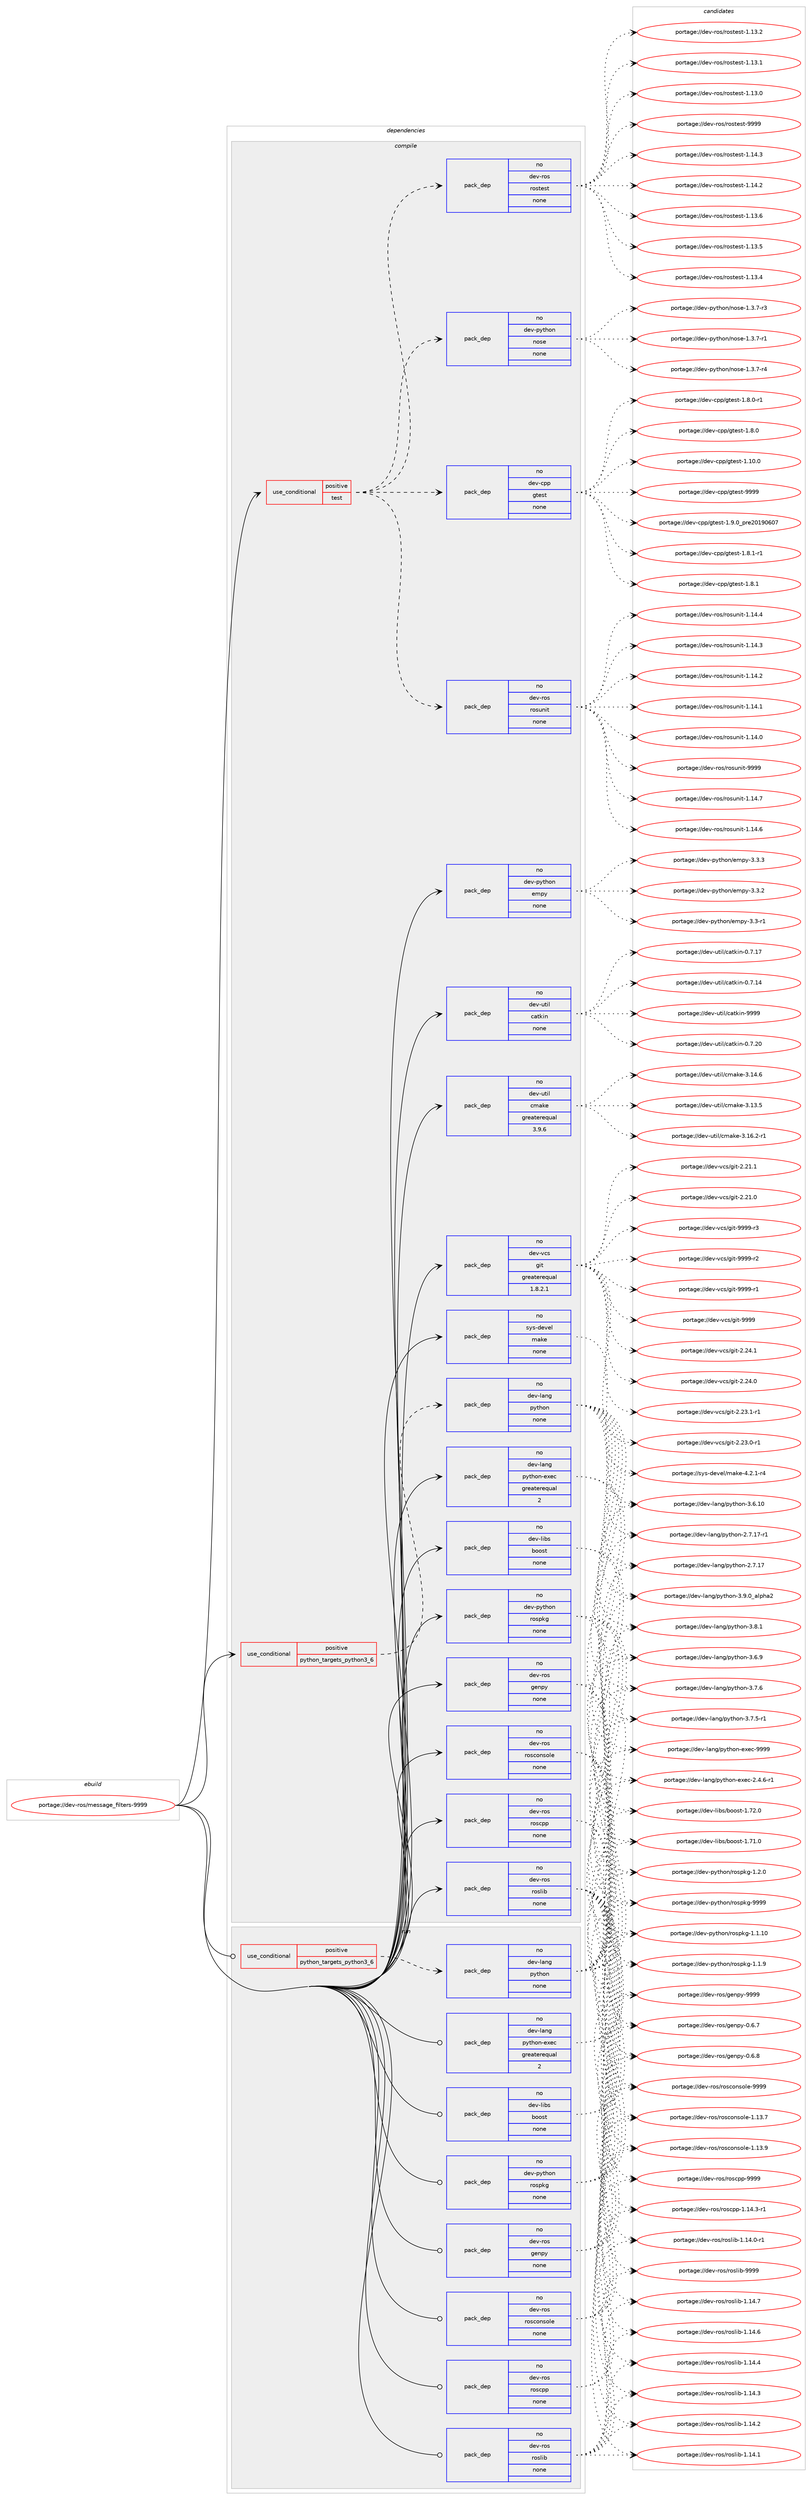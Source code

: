 digraph prolog {

# *************
# Graph options
# *************

newrank=true;
concentrate=true;
compound=true;
graph [rankdir=LR,fontname=Helvetica,fontsize=10,ranksep=1.5];#, ranksep=2.5, nodesep=0.2];
edge  [arrowhead=vee];
node  [fontname=Helvetica,fontsize=10];

# **********
# The ebuild
# **********

subgraph cluster_leftcol {
color=gray;
rank=same;
label=<<i>ebuild</i>>;
id [label="portage://dev-ros/message_filters-9999", color=red, width=4, href="../dev-ros/message_filters-9999.svg"];
}

# ****************
# The dependencies
# ****************

subgraph cluster_midcol {
color=gray;
label=<<i>dependencies</i>>;
subgraph cluster_compile {
fillcolor="#eeeeee";
style=filled;
label=<<i>compile</i>>;
subgraph cond99718 {
dependency397562 [label=<<TABLE BORDER="0" CELLBORDER="1" CELLSPACING="0" CELLPADDING="4"><TR><TD ROWSPAN="3" CELLPADDING="10">use_conditional</TD></TR><TR><TD>positive</TD></TR><TR><TD>python_targets_python3_6</TD></TR></TABLE>>, shape=none, color=red];
subgraph pack292991 {
dependency397563 [label=<<TABLE BORDER="0" CELLBORDER="1" CELLSPACING="0" CELLPADDING="4" WIDTH="220"><TR><TD ROWSPAN="6" CELLPADDING="30">pack_dep</TD></TR><TR><TD WIDTH="110">no</TD></TR><TR><TD>dev-lang</TD></TR><TR><TD>python</TD></TR><TR><TD>none</TD></TR><TR><TD></TD></TR></TABLE>>, shape=none, color=blue];
}
dependency397562:e -> dependency397563:w [weight=20,style="dashed",arrowhead="vee"];
}
id:e -> dependency397562:w [weight=20,style="solid",arrowhead="vee"];
subgraph cond99719 {
dependency397564 [label=<<TABLE BORDER="0" CELLBORDER="1" CELLSPACING="0" CELLPADDING="4"><TR><TD ROWSPAN="3" CELLPADDING="10">use_conditional</TD></TR><TR><TD>positive</TD></TR><TR><TD>test</TD></TR></TABLE>>, shape=none, color=red];
subgraph pack292992 {
dependency397565 [label=<<TABLE BORDER="0" CELLBORDER="1" CELLSPACING="0" CELLPADDING="4" WIDTH="220"><TR><TD ROWSPAN="6" CELLPADDING="30">pack_dep</TD></TR><TR><TD WIDTH="110">no</TD></TR><TR><TD>dev-ros</TD></TR><TR><TD>rostest</TD></TR><TR><TD>none</TD></TR><TR><TD></TD></TR></TABLE>>, shape=none, color=blue];
}
dependency397564:e -> dependency397565:w [weight=20,style="dashed",arrowhead="vee"];
subgraph pack292993 {
dependency397566 [label=<<TABLE BORDER="0" CELLBORDER="1" CELLSPACING="0" CELLPADDING="4" WIDTH="220"><TR><TD ROWSPAN="6" CELLPADDING="30">pack_dep</TD></TR><TR><TD WIDTH="110">no</TD></TR><TR><TD>dev-ros</TD></TR><TR><TD>rosunit</TD></TR><TR><TD>none</TD></TR><TR><TD></TD></TR></TABLE>>, shape=none, color=blue];
}
dependency397564:e -> dependency397566:w [weight=20,style="dashed",arrowhead="vee"];
subgraph pack292994 {
dependency397567 [label=<<TABLE BORDER="0" CELLBORDER="1" CELLSPACING="0" CELLPADDING="4" WIDTH="220"><TR><TD ROWSPAN="6" CELLPADDING="30">pack_dep</TD></TR><TR><TD WIDTH="110">no</TD></TR><TR><TD>dev-cpp</TD></TR><TR><TD>gtest</TD></TR><TR><TD>none</TD></TR><TR><TD></TD></TR></TABLE>>, shape=none, color=blue];
}
dependency397564:e -> dependency397567:w [weight=20,style="dashed",arrowhead="vee"];
subgraph pack292995 {
dependency397568 [label=<<TABLE BORDER="0" CELLBORDER="1" CELLSPACING="0" CELLPADDING="4" WIDTH="220"><TR><TD ROWSPAN="6" CELLPADDING="30">pack_dep</TD></TR><TR><TD WIDTH="110">no</TD></TR><TR><TD>dev-python</TD></TR><TR><TD>nose</TD></TR><TR><TD>none</TD></TR><TR><TD></TD></TR></TABLE>>, shape=none, color=blue];
}
dependency397564:e -> dependency397568:w [weight=20,style="dashed",arrowhead="vee"];
}
id:e -> dependency397564:w [weight=20,style="solid",arrowhead="vee"];
subgraph pack292996 {
dependency397569 [label=<<TABLE BORDER="0" CELLBORDER="1" CELLSPACING="0" CELLPADDING="4" WIDTH="220"><TR><TD ROWSPAN="6" CELLPADDING="30">pack_dep</TD></TR><TR><TD WIDTH="110">no</TD></TR><TR><TD>dev-lang</TD></TR><TR><TD>python-exec</TD></TR><TR><TD>greaterequal</TD></TR><TR><TD>2</TD></TR></TABLE>>, shape=none, color=blue];
}
id:e -> dependency397569:w [weight=20,style="solid",arrowhead="vee"];
subgraph pack292997 {
dependency397570 [label=<<TABLE BORDER="0" CELLBORDER="1" CELLSPACING="0" CELLPADDING="4" WIDTH="220"><TR><TD ROWSPAN="6" CELLPADDING="30">pack_dep</TD></TR><TR><TD WIDTH="110">no</TD></TR><TR><TD>dev-libs</TD></TR><TR><TD>boost</TD></TR><TR><TD>none</TD></TR><TR><TD></TD></TR></TABLE>>, shape=none, color=blue];
}
id:e -> dependency397570:w [weight=20,style="solid",arrowhead="vee"];
subgraph pack292998 {
dependency397571 [label=<<TABLE BORDER="0" CELLBORDER="1" CELLSPACING="0" CELLPADDING="4" WIDTH="220"><TR><TD ROWSPAN="6" CELLPADDING="30">pack_dep</TD></TR><TR><TD WIDTH="110">no</TD></TR><TR><TD>dev-python</TD></TR><TR><TD>empy</TD></TR><TR><TD>none</TD></TR><TR><TD></TD></TR></TABLE>>, shape=none, color=blue];
}
id:e -> dependency397571:w [weight=20,style="solid",arrowhead="vee"];
subgraph pack292999 {
dependency397572 [label=<<TABLE BORDER="0" CELLBORDER="1" CELLSPACING="0" CELLPADDING="4" WIDTH="220"><TR><TD ROWSPAN="6" CELLPADDING="30">pack_dep</TD></TR><TR><TD WIDTH="110">no</TD></TR><TR><TD>dev-python</TD></TR><TR><TD>rospkg</TD></TR><TR><TD>none</TD></TR><TR><TD></TD></TR></TABLE>>, shape=none, color=blue];
}
id:e -> dependency397572:w [weight=20,style="solid",arrowhead="vee"];
subgraph pack293000 {
dependency397573 [label=<<TABLE BORDER="0" CELLBORDER="1" CELLSPACING="0" CELLPADDING="4" WIDTH="220"><TR><TD ROWSPAN="6" CELLPADDING="30">pack_dep</TD></TR><TR><TD WIDTH="110">no</TD></TR><TR><TD>dev-ros</TD></TR><TR><TD>genpy</TD></TR><TR><TD>none</TD></TR><TR><TD></TD></TR></TABLE>>, shape=none, color=blue];
}
id:e -> dependency397573:w [weight=20,style="solid",arrowhead="vee"];
subgraph pack293001 {
dependency397574 [label=<<TABLE BORDER="0" CELLBORDER="1" CELLSPACING="0" CELLPADDING="4" WIDTH="220"><TR><TD ROWSPAN="6" CELLPADDING="30">pack_dep</TD></TR><TR><TD WIDTH="110">no</TD></TR><TR><TD>dev-ros</TD></TR><TR><TD>rosconsole</TD></TR><TR><TD>none</TD></TR><TR><TD></TD></TR></TABLE>>, shape=none, color=blue];
}
id:e -> dependency397574:w [weight=20,style="solid",arrowhead="vee"];
subgraph pack293002 {
dependency397575 [label=<<TABLE BORDER="0" CELLBORDER="1" CELLSPACING="0" CELLPADDING="4" WIDTH="220"><TR><TD ROWSPAN="6" CELLPADDING="30">pack_dep</TD></TR><TR><TD WIDTH="110">no</TD></TR><TR><TD>dev-ros</TD></TR><TR><TD>roscpp</TD></TR><TR><TD>none</TD></TR><TR><TD></TD></TR></TABLE>>, shape=none, color=blue];
}
id:e -> dependency397575:w [weight=20,style="solid",arrowhead="vee"];
subgraph pack293003 {
dependency397576 [label=<<TABLE BORDER="0" CELLBORDER="1" CELLSPACING="0" CELLPADDING="4" WIDTH="220"><TR><TD ROWSPAN="6" CELLPADDING="30">pack_dep</TD></TR><TR><TD WIDTH="110">no</TD></TR><TR><TD>dev-ros</TD></TR><TR><TD>roslib</TD></TR><TR><TD>none</TD></TR><TR><TD></TD></TR></TABLE>>, shape=none, color=blue];
}
id:e -> dependency397576:w [weight=20,style="solid",arrowhead="vee"];
subgraph pack293004 {
dependency397577 [label=<<TABLE BORDER="0" CELLBORDER="1" CELLSPACING="0" CELLPADDING="4" WIDTH="220"><TR><TD ROWSPAN="6" CELLPADDING="30">pack_dep</TD></TR><TR><TD WIDTH="110">no</TD></TR><TR><TD>dev-util</TD></TR><TR><TD>catkin</TD></TR><TR><TD>none</TD></TR><TR><TD></TD></TR></TABLE>>, shape=none, color=blue];
}
id:e -> dependency397577:w [weight=20,style="solid",arrowhead="vee"];
subgraph pack293005 {
dependency397578 [label=<<TABLE BORDER="0" CELLBORDER="1" CELLSPACING="0" CELLPADDING="4" WIDTH="220"><TR><TD ROWSPAN="6" CELLPADDING="30">pack_dep</TD></TR><TR><TD WIDTH="110">no</TD></TR><TR><TD>dev-util</TD></TR><TR><TD>cmake</TD></TR><TR><TD>greaterequal</TD></TR><TR><TD>3.9.6</TD></TR></TABLE>>, shape=none, color=blue];
}
id:e -> dependency397578:w [weight=20,style="solid",arrowhead="vee"];
subgraph pack293006 {
dependency397579 [label=<<TABLE BORDER="0" CELLBORDER="1" CELLSPACING="0" CELLPADDING="4" WIDTH="220"><TR><TD ROWSPAN="6" CELLPADDING="30">pack_dep</TD></TR><TR><TD WIDTH="110">no</TD></TR><TR><TD>dev-vcs</TD></TR><TR><TD>git</TD></TR><TR><TD>greaterequal</TD></TR><TR><TD>1.8.2.1</TD></TR></TABLE>>, shape=none, color=blue];
}
id:e -> dependency397579:w [weight=20,style="solid",arrowhead="vee"];
subgraph pack293007 {
dependency397580 [label=<<TABLE BORDER="0" CELLBORDER="1" CELLSPACING="0" CELLPADDING="4" WIDTH="220"><TR><TD ROWSPAN="6" CELLPADDING="30">pack_dep</TD></TR><TR><TD WIDTH="110">no</TD></TR><TR><TD>sys-devel</TD></TR><TR><TD>make</TD></TR><TR><TD>none</TD></TR><TR><TD></TD></TR></TABLE>>, shape=none, color=blue];
}
id:e -> dependency397580:w [weight=20,style="solid",arrowhead="vee"];
}
subgraph cluster_compileandrun {
fillcolor="#eeeeee";
style=filled;
label=<<i>compile and run</i>>;
}
subgraph cluster_run {
fillcolor="#eeeeee";
style=filled;
label=<<i>run</i>>;
subgraph cond99720 {
dependency397581 [label=<<TABLE BORDER="0" CELLBORDER="1" CELLSPACING="0" CELLPADDING="4"><TR><TD ROWSPAN="3" CELLPADDING="10">use_conditional</TD></TR><TR><TD>positive</TD></TR><TR><TD>python_targets_python3_6</TD></TR></TABLE>>, shape=none, color=red];
subgraph pack293008 {
dependency397582 [label=<<TABLE BORDER="0" CELLBORDER="1" CELLSPACING="0" CELLPADDING="4" WIDTH="220"><TR><TD ROWSPAN="6" CELLPADDING="30">pack_dep</TD></TR><TR><TD WIDTH="110">no</TD></TR><TR><TD>dev-lang</TD></TR><TR><TD>python</TD></TR><TR><TD>none</TD></TR><TR><TD></TD></TR></TABLE>>, shape=none, color=blue];
}
dependency397581:e -> dependency397582:w [weight=20,style="dashed",arrowhead="vee"];
}
id:e -> dependency397581:w [weight=20,style="solid",arrowhead="odot"];
subgraph pack293009 {
dependency397583 [label=<<TABLE BORDER="0" CELLBORDER="1" CELLSPACING="0" CELLPADDING="4" WIDTH="220"><TR><TD ROWSPAN="6" CELLPADDING="30">pack_dep</TD></TR><TR><TD WIDTH="110">no</TD></TR><TR><TD>dev-lang</TD></TR><TR><TD>python-exec</TD></TR><TR><TD>greaterequal</TD></TR><TR><TD>2</TD></TR></TABLE>>, shape=none, color=blue];
}
id:e -> dependency397583:w [weight=20,style="solid",arrowhead="odot"];
subgraph pack293010 {
dependency397584 [label=<<TABLE BORDER="0" CELLBORDER="1" CELLSPACING="0" CELLPADDING="4" WIDTH="220"><TR><TD ROWSPAN="6" CELLPADDING="30">pack_dep</TD></TR><TR><TD WIDTH="110">no</TD></TR><TR><TD>dev-libs</TD></TR><TR><TD>boost</TD></TR><TR><TD>none</TD></TR><TR><TD></TD></TR></TABLE>>, shape=none, color=blue];
}
id:e -> dependency397584:w [weight=20,style="solid",arrowhead="odot"];
subgraph pack293011 {
dependency397585 [label=<<TABLE BORDER="0" CELLBORDER="1" CELLSPACING="0" CELLPADDING="4" WIDTH="220"><TR><TD ROWSPAN="6" CELLPADDING="30">pack_dep</TD></TR><TR><TD WIDTH="110">no</TD></TR><TR><TD>dev-python</TD></TR><TR><TD>rospkg</TD></TR><TR><TD>none</TD></TR><TR><TD></TD></TR></TABLE>>, shape=none, color=blue];
}
id:e -> dependency397585:w [weight=20,style="solid",arrowhead="odot"];
subgraph pack293012 {
dependency397586 [label=<<TABLE BORDER="0" CELLBORDER="1" CELLSPACING="0" CELLPADDING="4" WIDTH="220"><TR><TD ROWSPAN="6" CELLPADDING="30">pack_dep</TD></TR><TR><TD WIDTH="110">no</TD></TR><TR><TD>dev-ros</TD></TR><TR><TD>genpy</TD></TR><TR><TD>none</TD></TR><TR><TD></TD></TR></TABLE>>, shape=none, color=blue];
}
id:e -> dependency397586:w [weight=20,style="solid",arrowhead="odot"];
subgraph pack293013 {
dependency397587 [label=<<TABLE BORDER="0" CELLBORDER="1" CELLSPACING="0" CELLPADDING="4" WIDTH="220"><TR><TD ROWSPAN="6" CELLPADDING="30">pack_dep</TD></TR><TR><TD WIDTH="110">no</TD></TR><TR><TD>dev-ros</TD></TR><TR><TD>rosconsole</TD></TR><TR><TD>none</TD></TR><TR><TD></TD></TR></TABLE>>, shape=none, color=blue];
}
id:e -> dependency397587:w [weight=20,style="solid",arrowhead="odot"];
subgraph pack293014 {
dependency397588 [label=<<TABLE BORDER="0" CELLBORDER="1" CELLSPACING="0" CELLPADDING="4" WIDTH="220"><TR><TD ROWSPAN="6" CELLPADDING="30">pack_dep</TD></TR><TR><TD WIDTH="110">no</TD></TR><TR><TD>dev-ros</TD></TR><TR><TD>roscpp</TD></TR><TR><TD>none</TD></TR><TR><TD></TD></TR></TABLE>>, shape=none, color=blue];
}
id:e -> dependency397588:w [weight=20,style="solid",arrowhead="odot"];
subgraph pack293015 {
dependency397589 [label=<<TABLE BORDER="0" CELLBORDER="1" CELLSPACING="0" CELLPADDING="4" WIDTH="220"><TR><TD ROWSPAN="6" CELLPADDING="30">pack_dep</TD></TR><TR><TD WIDTH="110">no</TD></TR><TR><TD>dev-ros</TD></TR><TR><TD>roslib</TD></TR><TR><TD>none</TD></TR><TR><TD></TD></TR></TABLE>>, shape=none, color=blue];
}
id:e -> dependency397589:w [weight=20,style="solid",arrowhead="odot"];
}
}

# **************
# The candidates
# **************

subgraph cluster_choices {
rank=same;
color=gray;
label=<<i>candidates</i>>;

subgraph choice292991 {
color=black;
nodesep=1;
choice10010111845108971101034711212111610411111045514657464895971081121049750 [label="portage://dev-lang/python-3.9.0_alpha2", color=red, width=4,href="../dev-lang/python-3.9.0_alpha2.svg"];
choice100101118451089711010347112121116104111110455146564649 [label="portage://dev-lang/python-3.8.1", color=red, width=4,href="../dev-lang/python-3.8.1.svg"];
choice100101118451089711010347112121116104111110455146554654 [label="portage://dev-lang/python-3.7.6", color=red, width=4,href="../dev-lang/python-3.7.6.svg"];
choice1001011184510897110103471121211161041111104551465546534511449 [label="portage://dev-lang/python-3.7.5-r1", color=red, width=4,href="../dev-lang/python-3.7.5-r1.svg"];
choice100101118451089711010347112121116104111110455146544657 [label="portage://dev-lang/python-3.6.9", color=red, width=4,href="../dev-lang/python-3.6.9.svg"];
choice10010111845108971101034711212111610411111045514654464948 [label="portage://dev-lang/python-3.6.10", color=red, width=4,href="../dev-lang/python-3.6.10.svg"];
choice100101118451089711010347112121116104111110455046554649554511449 [label="portage://dev-lang/python-2.7.17-r1", color=red, width=4,href="../dev-lang/python-2.7.17-r1.svg"];
choice10010111845108971101034711212111610411111045504655464955 [label="portage://dev-lang/python-2.7.17", color=red, width=4,href="../dev-lang/python-2.7.17.svg"];
dependency397563:e -> choice10010111845108971101034711212111610411111045514657464895971081121049750:w [style=dotted,weight="100"];
dependency397563:e -> choice100101118451089711010347112121116104111110455146564649:w [style=dotted,weight="100"];
dependency397563:e -> choice100101118451089711010347112121116104111110455146554654:w [style=dotted,weight="100"];
dependency397563:e -> choice1001011184510897110103471121211161041111104551465546534511449:w [style=dotted,weight="100"];
dependency397563:e -> choice100101118451089711010347112121116104111110455146544657:w [style=dotted,weight="100"];
dependency397563:e -> choice10010111845108971101034711212111610411111045514654464948:w [style=dotted,weight="100"];
dependency397563:e -> choice100101118451089711010347112121116104111110455046554649554511449:w [style=dotted,weight="100"];
dependency397563:e -> choice10010111845108971101034711212111610411111045504655464955:w [style=dotted,weight="100"];
}
subgraph choice292992 {
color=black;
nodesep=1;
choice10010111845114111115471141111151161011151164557575757 [label="portage://dev-ros/rostest-9999", color=red, width=4,href="../dev-ros/rostest-9999.svg"];
choice100101118451141111154711411111511610111511645494649524651 [label="portage://dev-ros/rostest-1.14.3", color=red, width=4,href="../dev-ros/rostest-1.14.3.svg"];
choice100101118451141111154711411111511610111511645494649524650 [label="portage://dev-ros/rostest-1.14.2", color=red, width=4,href="../dev-ros/rostest-1.14.2.svg"];
choice100101118451141111154711411111511610111511645494649514654 [label="portage://dev-ros/rostest-1.13.6", color=red, width=4,href="../dev-ros/rostest-1.13.6.svg"];
choice100101118451141111154711411111511610111511645494649514653 [label="portage://dev-ros/rostest-1.13.5", color=red, width=4,href="../dev-ros/rostest-1.13.5.svg"];
choice100101118451141111154711411111511610111511645494649514652 [label="portage://dev-ros/rostest-1.13.4", color=red, width=4,href="../dev-ros/rostest-1.13.4.svg"];
choice100101118451141111154711411111511610111511645494649514650 [label="portage://dev-ros/rostest-1.13.2", color=red, width=4,href="../dev-ros/rostest-1.13.2.svg"];
choice100101118451141111154711411111511610111511645494649514649 [label="portage://dev-ros/rostest-1.13.1", color=red, width=4,href="../dev-ros/rostest-1.13.1.svg"];
choice100101118451141111154711411111511610111511645494649514648 [label="portage://dev-ros/rostest-1.13.0", color=red, width=4,href="../dev-ros/rostest-1.13.0.svg"];
dependency397565:e -> choice10010111845114111115471141111151161011151164557575757:w [style=dotted,weight="100"];
dependency397565:e -> choice100101118451141111154711411111511610111511645494649524651:w [style=dotted,weight="100"];
dependency397565:e -> choice100101118451141111154711411111511610111511645494649524650:w [style=dotted,weight="100"];
dependency397565:e -> choice100101118451141111154711411111511610111511645494649514654:w [style=dotted,weight="100"];
dependency397565:e -> choice100101118451141111154711411111511610111511645494649514653:w [style=dotted,weight="100"];
dependency397565:e -> choice100101118451141111154711411111511610111511645494649514652:w [style=dotted,weight="100"];
dependency397565:e -> choice100101118451141111154711411111511610111511645494649514650:w [style=dotted,weight="100"];
dependency397565:e -> choice100101118451141111154711411111511610111511645494649514649:w [style=dotted,weight="100"];
dependency397565:e -> choice100101118451141111154711411111511610111511645494649514648:w [style=dotted,weight="100"];
}
subgraph choice292993 {
color=black;
nodesep=1;
choice10010111845114111115471141111151171101051164557575757 [label="portage://dev-ros/rosunit-9999", color=red, width=4,href="../dev-ros/rosunit-9999.svg"];
choice100101118451141111154711411111511711010511645494649524655 [label="portage://dev-ros/rosunit-1.14.7", color=red, width=4,href="../dev-ros/rosunit-1.14.7.svg"];
choice100101118451141111154711411111511711010511645494649524654 [label="portage://dev-ros/rosunit-1.14.6", color=red, width=4,href="../dev-ros/rosunit-1.14.6.svg"];
choice100101118451141111154711411111511711010511645494649524652 [label="portage://dev-ros/rosunit-1.14.4", color=red, width=4,href="../dev-ros/rosunit-1.14.4.svg"];
choice100101118451141111154711411111511711010511645494649524651 [label="portage://dev-ros/rosunit-1.14.3", color=red, width=4,href="../dev-ros/rosunit-1.14.3.svg"];
choice100101118451141111154711411111511711010511645494649524650 [label="portage://dev-ros/rosunit-1.14.2", color=red, width=4,href="../dev-ros/rosunit-1.14.2.svg"];
choice100101118451141111154711411111511711010511645494649524649 [label="portage://dev-ros/rosunit-1.14.1", color=red, width=4,href="../dev-ros/rosunit-1.14.1.svg"];
choice100101118451141111154711411111511711010511645494649524648 [label="portage://dev-ros/rosunit-1.14.0", color=red, width=4,href="../dev-ros/rosunit-1.14.0.svg"];
dependency397566:e -> choice10010111845114111115471141111151171101051164557575757:w [style=dotted,weight="100"];
dependency397566:e -> choice100101118451141111154711411111511711010511645494649524655:w [style=dotted,weight="100"];
dependency397566:e -> choice100101118451141111154711411111511711010511645494649524654:w [style=dotted,weight="100"];
dependency397566:e -> choice100101118451141111154711411111511711010511645494649524652:w [style=dotted,weight="100"];
dependency397566:e -> choice100101118451141111154711411111511711010511645494649524651:w [style=dotted,weight="100"];
dependency397566:e -> choice100101118451141111154711411111511711010511645494649524650:w [style=dotted,weight="100"];
dependency397566:e -> choice100101118451141111154711411111511711010511645494649524649:w [style=dotted,weight="100"];
dependency397566:e -> choice100101118451141111154711411111511711010511645494649524648:w [style=dotted,weight="100"];
}
subgraph choice292994 {
color=black;
nodesep=1;
choice1001011184599112112471031161011151164557575757 [label="portage://dev-cpp/gtest-9999", color=red, width=4,href="../dev-cpp/gtest-9999.svg"];
choice100101118459911211247103116101115116454946574648951121141015048495748544855 [label="portage://dev-cpp/gtest-1.9.0_pre20190607", color=red, width=4,href="../dev-cpp/gtest-1.9.0_pre20190607.svg"];
choice1001011184599112112471031161011151164549465646494511449 [label="portage://dev-cpp/gtest-1.8.1-r1", color=red, width=4,href="../dev-cpp/gtest-1.8.1-r1.svg"];
choice100101118459911211247103116101115116454946564649 [label="portage://dev-cpp/gtest-1.8.1", color=red, width=4,href="../dev-cpp/gtest-1.8.1.svg"];
choice1001011184599112112471031161011151164549465646484511449 [label="portage://dev-cpp/gtest-1.8.0-r1", color=red, width=4,href="../dev-cpp/gtest-1.8.0-r1.svg"];
choice100101118459911211247103116101115116454946564648 [label="portage://dev-cpp/gtest-1.8.0", color=red, width=4,href="../dev-cpp/gtest-1.8.0.svg"];
choice10010111845991121124710311610111511645494649484648 [label="portage://dev-cpp/gtest-1.10.0", color=red, width=4,href="../dev-cpp/gtest-1.10.0.svg"];
dependency397567:e -> choice1001011184599112112471031161011151164557575757:w [style=dotted,weight="100"];
dependency397567:e -> choice100101118459911211247103116101115116454946574648951121141015048495748544855:w [style=dotted,weight="100"];
dependency397567:e -> choice1001011184599112112471031161011151164549465646494511449:w [style=dotted,weight="100"];
dependency397567:e -> choice100101118459911211247103116101115116454946564649:w [style=dotted,weight="100"];
dependency397567:e -> choice1001011184599112112471031161011151164549465646484511449:w [style=dotted,weight="100"];
dependency397567:e -> choice100101118459911211247103116101115116454946564648:w [style=dotted,weight="100"];
dependency397567:e -> choice10010111845991121124710311610111511645494649484648:w [style=dotted,weight="100"];
}
subgraph choice292995 {
color=black;
nodesep=1;
choice10010111845112121116104111110471101111151014549465146554511452 [label="portage://dev-python/nose-1.3.7-r4", color=red, width=4,href="../dev-python/nose-1.3.7-r4.svg"];
choice10010111845112121116104111110471101111151014549465146554511451 [label="portage://dev-python/nose-1.3.7-r3", color=red, width=4,href="../dev-python/nose-1.3.7-r3.svg"];
choice10010111845112121116104111110471101111151014549465146554511449 [label="portage://dev-python/nose-1.3.7-r1", color=red, width=4,href="../dev-python/nose-1.3.7-r1.svg"];
dependency397568:e -> choice10010111845112121116104111110471101111151014549465146554511452:w [style=dotted,weight="100"];
dependency397568:e -> choice10010111845112121116104111110471101111151014549465146554511451:w [style=dotted,weight="100"];
dependency397568:e -> choice10010111845112121116104111110471101111151014549465146554511449:w [style=dotted,weight="100"];
}
subgraph choice292996 {
color=black;
nodesep=1;
choice10010111845108971101034711212111610411111045101120101994557575757 [label="portage://dev-lang/python-exec-9999", color=red, width=4,href="../dev-lang/python-exec-9999.svg"];
choice10010111845108971101034711212111610411111045101120101994550465246544511449 [label="portage://dev-lang/python-exec-2.4.6-r1", color=red, width=4,href="../dev-lang/python-exec-2.4.6-r1.svg"];
dependency397569:e -> choice10010111845108971101034711212111610411111045101120101994557575757:w [style=dotted,weight="100"];
dependency397569:e -> choice10010111845108971101034711212111610411111045101120101994550465246544511449:w [style=dotted,weight="100"];
}
subgraph choice292997 {
color=black;
nodesep=1;
choice1001011184510810598115479811111111511645494655504648 [label="portage://dev-libs/boost-1.72.0", color=red, width=4,href="../dev-libs/boost-1.72.0.svg"];
choice1001011184510810598115479811111111511645494655494648 [label="portage://dev-libs/boost-1.71.0", color=red, width=4,href="../dev-libs/boost-1.71.0.svg"];
dependency397570:e -> choice1001011184510810598115479811111111511645494655504648:w [style=dotted,weight="100"];
dependency397570:e -> choice1001011184510810598115479811111111511645494655494648:w [style=dotted,weight="100"];
}
subgraph choice292998 {
color=black;
nodesep=1;
choice1001011184511212111610411111047101109112121455146514651 [label="portage://dev-python/empy-3.3.3", color=red, width=4,href="../dev-python/empy-3.3.3.svg"];
choice1001011184511212111610411111047101109112121455146514650 [label="portage://dev-python/empy-3.3.2", color=red, width=4,href="../dev-python/empy-3.3.2.svg"];
choice1001011184511212111610411111047101109112121455146514511449 [label="portage://dev-python/empy-3.3-r1", color=red, width=4,href="../dev-python/empy-3.3-r1.svg"];
dependency397571:e -> choice1001011184511212111610411111047101109112121455146514651:w [style=dotted,weight="100"];
dependency397571:e -> choice1001011184511212111610411111047101109112121455146514650:w [style=dotted,weight="100"];
dependency397571:e -> choice1001011184511212111610411111047101109112121455146514511449:w [style=dotted,weight="100"];
}
subgraph choice292999 {
color=black;
nodesep=1;
choice10010111845112121116104111110471141111151121071034557575757 [label="portage://dev-python/rospkg-9999", color=red, width=4,href="../dev-python/rospkg-9999.svg"];
choice1001011184511212111610411111047114111115112107103454946504648 [label="portage://dev-python/rospkg-1.2.0", color=red, width=4,href="../dev-python/rospkg-1.2.0.svg"];
choice1001011184511212111610411111047114111115112107103454946494657 [label="portage://dev-python/rospkg-1.1.9", color=red, width=4,href="../dev-python/rospkg-1.1.9.svg"];
choice100101118451121211161041111104711411111511210710345494649464948 [label="portage://dev-python/rospkg-1.1.10", color=red, width=4,href="../dev-python/rospkg-1.1.10.svg"];
dependency397572:e -> choice10010111845112121116104111110471141111151121071034557575757:w [style=dotted,weight="100"];
dependency397572:e -> choice1001011184511212111610411111047114111115112107103454946504648:w [style=dotted,weight="100"];
dependency397572:e -> choice1001011184511212111610411111047114111115112107103454946494657:w [style=dotted,weight="100"];
dependency397572:e -> choice100101118451121211161041111104711411111511210710345494649464948:w [style=dotted,weight="100"];
}
subgraph choice293000 {
color=black;
nodesep=1;
choice10010111845114111115471031011101121214557575757 [label="portage://dev-ros/genpy-9999", color=red, width=4,href="../dev-ros/genpy-9999.svg"];
choice1001011184511411111547103101110112121454846544656 [label="portage://dev-ros/genpy-0.6.8", color=red, width=4,href="../dev-ros/genpy-0.6.8.svg"];
choice1001011184511411111547103101110112121454846544655 [label="portage://dev-ros/genpy-0.6.7", color=red, width=4,href="../dev-ros/genpy-0.6.7.svg"];
dependency397573:e -> choice10010111845114111115471031011101121214557575757:w [style=dotted,weight="100"];
dependency397573:e -> choice1001011184511411111547103101110112121454846544656:w [style=dotted,weight="100"];
dependency397573:e -> choice1001011184511411111547103101110112121454846544655:w [style=dotted,weight="100"];
}
subgraph choice293001 {
color=black;
nodesep=1;
choice1001011184511411111547114111115991111101151111081014557575757 [label="portage://dev-ros/rosconsole-9999", color=red, width=4,href="../dev-ros/rosconsole-9999.svg"];
choice10010111845114111115471141111159911111011511110810145494649514657 [label="portage://dev-ros/rosconsole-1.13.9", color=red, width=4,href="../dev-ros/rosconsole-1.13.9.svg"];
choice10010111845114111115471141111159911111011511110810145494649514655 [label="portage://dev-ros/rosconsole-1.13.7", color=red, width=4,href="../dev-ros/rosconsole-1.13.7.svg"];
dependency397574:e -> choice1001011184511411111547114111115991111101151111081014557575757:w [style=dotted,weight="100"];
dependency397574:e -> choice10010111845114111115471141111159911111011511110810145494649514657:w [style=dotted,weight="100"];
dependency397574:e -> choice10010111845114111115471141111159911111011511110810145494649514655:w [style=dotted,weight="100"];
}
subgraph choice293002 {
color=black;
nodesep=1;
choice1001011184511411111547114111115991121124557575757 [label="portage://dev-ros/roscpp-9999", color=red, width=4,href="../dev-ros/roscpp-9999.svg"];
choice100101118451141111154711411111599112112454946495246514511449 [label="portage://dev-ros/roscpp-1.14.3-r1", color=red, width=4,href="../dev-ros/roscpp-1.14.3-r1.svg"];
dependency397575:e -> choice1001011184511411111547114111115991121124557575757:w [style=dotted,weight="100"];
dependency397575:e -> choice100101118451141111154711411111599112112454946495246514511449:w [style=dotted,weight="100"];
}
subgraph choice293003 {
color=black;
nodesep=1;
choice1001011184511411111547114111115108105984557575757 [label="portage://dev-ros/roslib-9999", color=red, width=4,href="../dev-ros/roslib-9999.svg"];
choice10010111845114111115471141111151081059845494649524655 [label="portage://dev-ros/roslib-1.14.7", color=red, width=4,href="../dev-ros/roslib-1.14.7.svg"];
choice10010111845114111115471141111151081059845494649524654 [label="portage://dev-ros/roslib-1.14.6", color=red, width=4,href="../dev-ros/roslib-1.14.6.svg"];
choice10010111845114111115471141111151081059845494649524652 [label="portage://dev-ros/roslib-1.14.4", color=red, width=4,href="../dev-ros/roslib-1.14.4.svg"];
choice10010111845114111115471141111151081059845494649524651 [label="portage://dev-ros/roslib-1.14.3", color=red, width=4,href="../dev-ros/roslib-1.14.3.svg"];
choice10010111845114111115471141111151081059845494649524650 [label="portage://dev-ros/roslib-1.14.2", color=red, width=4,href="../dev-ros/roslib-1.14.2.svg"];
choice10010111845114111115471141111151081059845494649524649 [label="portage://dev-ros/roslib-1.14.1", color=red, width=4,href="../dev-ros/roslib-1.14.1.svg"];
choice100101118451141111154711411111510810598454946495246484511449 [label="portage://dev-ros/roslib-1.14.0-r1", color=red, width=4,href="../dev-ros/roslib-1.14.0-r1.svg"];
dependency397576:e -> choice1001011184511411111547114111115108105984557575757:w [style=dotted,weight="100"];
dependency397576:e -> choice10010111845114111115471141111151081059845494649524655:w [style=dotted,weight="100"];
dependency397576:e -> choice10010111845114111115471141111151081059845494649524654:w [style=dotted,weight="100"];
dependency397576:e -> choice10010111845114111115471141111151081059845494649524652:w [style=dotted,weight="100"];
dependency397576:e -> choice10010111845114111115471141111151081059845494649524651:w [style=dotted,weight="100"];
dependency397576:e -> choice10010111845114111115471141111151081059845494649524650:w [style=dotted,weight="100"];
dependency397576:e -> choice10010111845114111115471141111151081059845494649524649:w [style=dotted,weight="100"];
dependency397576:e -> choice100101118451141111154711411111510810598454946495246484511449:w [style=dotted,weight="100"];
}
subgraph choice293004 {
color=black;
nodesep=1;
choice100101118451171161051084799971161071051104557575757 [label="portage://dev-util/catkin-9999", color=red, width=4,href="../dev-util/catkin-9999.svg"];
choice1001011184511711610510847999711610710511045484655465048 [label="portage://dev-util/catkin-0.7.20", color=red, width=4,href="../dev-util/catkin-0.7.20.svg"];
choice1001011184511711610510847999711610710511045484655464955 [label="portage://dev-util/catkin-0.7.17", color=red, width=4,href="../dev-util/catkin-0.7.17.svg"];
choice1001011184511711610510847999711610710511045484655464952 [label="portage://dev-util/catkin-0.7.14", color=red, width=4,href="../dev-util/catkin-0.7.14.svg"];
dependency397577:e -> choice100101118451171161051084799971161071051104557575757:w [style=dotted,weight="100"];
dependency397577:e -> choice1001011184511711610510847999711610710511045484655465048:w [style=dotted,weight="100"];
dependency397577:e -> choice1001011184511711610510847999711610710511045484655464955:w [style=dotted,weight="100"];
dependency397577:e -> choice1001011184511711610510847999711610710511045484655464952:w [style=dotted,weight="100"];
}
subgraph choice293005 {
color=black;
nodesep=1;
choice10010111845117116105108479910997107101455146495446504511449 [label="portage://dev-util/cmake-3.16.2-r1", color=red, width=4,href="../dev-util/cmake-3.16.2-r1.svg"];
choice1001011184511711610510847991099710710145514649524654 [label="portage://dev-util/cmake-3.14.6", color=red, width=4,href="../dev-util/cmake-3.14.6.svg"];
choice1001011184511711610510847991099710710145514649514653 [label="portage://dev-util/cmake-3.13.5", color=red, width=4,href="../dev-util/cmake-3.13.5.svg"];
dependency397578:e -> choice10010111845117116105108479910997107101455146495446504511449:w [style=dotted,weight="100"];
dependency397578:e -> choice1001011184511711610510847991099710710145514649524654:w [style=dotted,weight="100"];
dependency397578:e -> choice1001011184511711610510847991099710710145514649514653:w [style=dotted,weight="100"];
}
subgraph choice293006 {
color=black;
nodesep=1;
choice10010111845118991154710310511645575757574511451 [label="portage://dev-vcs/git-9999-r3", color=red, width=4,href="../dev-vcs/git-9999-r3.svg"];
choice10010111845118991154710310511645575757574511450 [label="portage://dev-vcs/git-9999-r2", color=red, width=4,href="../dev-vcs/git-9999-r2.svg"];
choice10010111845118991154710310511645575757574511449 [label="portage://dev-vcs/git-9999-r1", color=red, width=4,href="../dev-vcs/git-9999-r1.svg"];
choice1001011184511899115471031051164557575757 [label="portage://dev-vcs/git-9999", color=red, width=4,href="../dev-vcs/git-9999.svg"];
choice10010111845118991154710310511645504650524649 [label="portage://dev-vcs/git-2.24.1", color=red, width=4,href="../dev-vcs/git-2.24.1.svg"];
choice10010111845118991154710310511645504650524648 [label="portage://dev-vcs/git-2.24.0", color=red, width=4,href="../dev-vcs/git-2.24.0.svg"];
choice100101118451189911547103105116455046505146494511449 [label="portage://dev-vcs/git-2.23.1-r1", color=red, width=4,href="../dev-vcs/git-2.23.1-r1.svg"];
choice100101118451189911547103105116455046505146484511449 [label="portage://dev-vcs/git-2.23.0-r1", color=red, width=4,href="../dev-vcs/git-2.23.0-r1.svg"];
choice10010111845118991154710310511645504650494649 [label="portage://dev-vcs/git-2.21.1", color=red, width=4,href="../dev-vcs/git-2.21.1.svg"];
choice10010111845118991154710310511645504650494648 [label="portage://dev-vcs/git-2.21.0", color=red, width=4,href="../dev-vcs/git-2.21.0.svg"];
dependency397579:e -> choice10010111845118991154710310511645575757574511451:w [style=dotted,weight="100"];
dependency397579:e -> choice10010111845118991154710310511645575757574511450:w [style=dotted,weight="100"];
dependency397579:e -> choice10010111845118991154710310511645575757574511449:w [style=dotted,weight="100"];
dependency397579:e -> choice1001011184511899115471031051164557575757:w [style=dotted,weight="100"];
dependency397579:e -> choice10010111845118991154710310511645504650524649:w [style=dotted,weight="100"];
dependency397579:e -> choice10010111845118991154710310511645504650524648:w [style=dotted,weight="100"];
dependency397579:e -> choice100101118451189911547103105116455046505146494511449:w [style=dotted,weight="100"];
dependency397579:e -> choice100101118451189911547103105116455046505146484511449:w [style=dotted,weight="100"];
dependency397579:e -> choice10010111845118991154710310511645504650494649:w [style=dotted,weight="100"];
dependency397579:e -> choice10010111845118991154710310511645504650494648:w [style=dotted,weight="100"];
}
subgraph choice293007 {
color=black;
nodesep=1;
choice1151211154510010111810110847109971071014552465046494511452 [label="portage://sys-devel/make-4.2.1-r4", color=red, width=4,href="../sys-devel/make-4.2.1-r4.svg"];
dependency397580:e -> choice1151211154510010111810110847109971071014552465046494511452:w [style=dotted,weight="100"];
}
subgraph choice293008 {
color=black;
nodesep=1;
choice10010111845108971101034711212111610411111045514657464895971081121049750 [label="portage://dev-lang/python-3.9.0_alpha2", color=red, width=4,href="../dev-lang/python-3.9.0_alpha2.svg"];
choice100101118451089711010347112121116104111110455146564649 [label="portage://dev-lang/python-3.8.1", color=red, width=4,href="../dev-lang/python-3.8.1.svg"];
choice100101118451089711010347112121116104111110455146554654 [label="portage://dev-lang/python-3.7.6", color=red, width=4,href="../dev-lang/python-3.7.6.svg"];
choice1001011184510897110103471121211161041111104551465546534511449 [label="portage://dev-lang/python-3.7.5-r1", color=red, width=4,href="../dev-lang/python-3.7.5-r1.svg"];
choice100101118451089711010347112121116104111110455146544657 [label="portage://dev-lang/python-3.6.9", color=red, width=4,href="../dev-lang/python-3.6.9.svg"];
choice10010111845108971101034711212111610411111045514654464948 [label="portage://dev-lang/python-3.6.10", color=red, width=4,href="../dev-lang/python-3.6.10.svg"];
choice100101118451089711010347112121116104111110455046554649554511449 [label="portage://dev-lang/python-2.7.17-r1", color=red, width=4,href="../dev-lang/python-2.7.17-r1.svg"];
choice10010111845108971101034711212111610411111045504655464955 [label="portage://dev-lang/python-2.7.17", color=red, width=4,href="../dev-lang/python-2.7.17.svg"];
dependency397582:e -> choice10010111845108971101034711212111610411111045514657464895971081121049750:w [style=dotted,weight="100"];
dependency397582:e -> choice100101118451089711010347112121116104111110455146564649:w [style=dotted,weight="100"];
dependency397582:e -> choice100101118451089711010347112121116104111110455146554654:w [style=dotted,weight="100"];
dependency397582:e -> choice1001011184510897110103471121211161041111104551465546534511449:w [style=dotted,weight="100"];
dependency397582:e -> choice100101118451089711010347112121116104111110455146544657:w [style=dotted,weight="100"];
dependency397582:e -> choice10010111845108971101034711212111610411111045514654464948:w [style=dotted,weight="100"];
dependency397582:e -> choice100101118451089711010347112121116104111110455046554649554511449:w [style=dotted,weight="100"];
dependency397582:e -> choice10010111845108971101034711212111610411111045504655464955:w [style=dotted,weight="100"];
}
subgraph choice293009 {
color=black;
nodesep=1;
choice10010111845108971101034711212111610411111045101120101994557575757 [label="portage://dev-lang/python-exec-9999", color=red, width=4,href="../dev-lang/python-exec-9999.svg"];
choice10010111845108971101034711212111610411111045101120101994550465246544511449 [label="portage://dev-lang/python-exec-2.4.6-r1", color=red, width=4,href="../dev-lang/python-exec-2.4.6-r1.svg"];
dependency397583:e -> choice10010111845108971101034711212111610411111045101120101994557575757:w [style=dotted,weight="100"];
dependency397583:e -> choice10010111845108971101034711212111610411111045101120101994550465246544511449:w [style=dotted,weight="100"];
}
subgraph choice293010 {
color=black;
nodesep=1;
choice1001011184510810598115479811111111511645494655504648 [label="portage://dev-libs/boost-1.72.0", color=red, width=4,href="../dev-libs/boost-1.72.0.svg"];
choice1001011184510810598115479811111111511645494655494648 [label="portage://dev-libs/boost-1.71.0", color=red, width=4,href="../dev-libs/boost-1.71.0.svg"];
dependency397584:e -> choice1001011184510810598115479811111111511645494655504648:w [style=dotted,weight="100"];
dependency397584:e -> choice1001011184510810598115479811111111511645494655494648:w [style=dotted,weight="100"];
}
subgraph choice293011 {
color=black;
nodesep=1;
choice10010111845112121116104111110471141111151121071034557575757 [label="portage://dev-python/rospkg-9999", color=red, width=4,href="../dev-python/rospkg-9999.svg"];
choice1001011184511212111610411111047114111115112107103454946504648 [label="portage://dev-python/rospkg-1.2.0", color=red, width=4,href="../dev-python/rospkg-1.2.0.svg"];
choice1001011184511212111610411111047114111115112107103454946494657 [label="portage://dev-python/rospkg-1.1.9", color=red, width=4,href="../dev-python/rospkg-1.1.9.svg"];
choice100101118451121211161041111104711411111511210710345494649464948 [label="portage://dev-python/rospkg-1.1.10", color=red, width=4,href="../dev-python/rospkg-1.1.10.svg"];
dependency397585:e -> choice10010111845112121116104111110471141111151121071034557575757:w [style=dotted,weight="100"];
dependency397585:e -> choice1001011184511212111610411111047114111115112107103454946504648:w [style=dotted,weight="100"];
dependency397585:e -> choice1001011184511212111610411111047114111115112107103454946494657:w [style=dotted,weight="100"];
dependency397585:e -> choice100101118451121211161041111104711411111511210710345494649464948:w [style=dotted,weight="100"];
}
subgraph choice293012 {
color=black;
nodesep=1;
choice10010111845114111115471031011101121214557575757 [label="portage://dev-ros/genpy-9999", color=red, width=4,href="../dev-ros/genpy-9999.svg"];
choice1001011184511411111547103101110112121454846544656 [label="portage://dev-ros/genpy-0.6.8", color=red, width=4,href="../dev-ros/genpy-0.6.8.svg"];
choice1001011184511411111547103101110112121454846544655 [label="portage://dev-ros/genpy-0.6.7", color=red, width=4,href="../dev-ros/genpy-0.6.7.svg"];
dependency397586:e -> choice10010111845114111115471031011101121214557575757:w [style=dotted,weight="100"];
dependency397586:e -> choice1001011184511411111547103101110112121454846544656:w [style=dotted,weight="100"];
dependency397586:e -> choice1001011184511411111547103101110112121454846544655:w [style=dotted,weight="100"];
}
subgraph choice293013 {
color=black;
nodesep=1;
choice1001011184511411111547114111115991111101151111081014557575757 [label="portage://dev-ros/rosconsole-9999", color=red, width=4,href="../dev-ros/rosconsole-9999.svg"];
choice10010111845114111115471141111159911111011511110810145494649514657 [label="portage://dev-ros/rosconsole-1.13.9", color=red, width=4,href="../dev-ros/rosconsole-1.13.9.svg"];
choice10010111845114111115471141111159911111011511110810145494649514655 [label="portage://dev-ros/rosconsole-1.13.7", color=red, width=4,href="../dev-ros/rosconsole-1.13.7.svg"];
dependency397587:e -> choice1001011184511411111547114111115991111101151111081014557575757:w [style=dotted,weight="100"];
dependency397587:e -> choice10010111845114111115471141111159911111011511110810145494649514657:w [style=dotted,weight="100"];
dependency397587:e -> choice10010111845114111115471141111159911111011511110810145494649514655:w [style=dotted,weight="100"];
}
subgraph choice293014 {
color=black;
nodesep=1;
choice1001011184511411111547114111115991121124557575757 [label="portage://dev-ros/roscpp-9999", color=red, width=4,href="../dev-ros/roscpp-9999.svg"];
choice100101118451141111154711411111599112112454946495246514511449 [label="portage://dev-ros/roscpp-1.14.3-r1", color=red, width=4,href="../dev-ros/roscpp-1.14.3-r1.svg"];
dependency397588:e -> choice1001011184511411111547114111115991121124557575757:w [style=dotted,weight="100"];
dependency397588:e -> choice100101118451141111154711411111599112112454946495246514511449:w [style=dotted,weight="100"];
}
subgraph choice293015 {
color=black;
nodesep=1;
choice1001011184511411111547114111115108105984557575757 [label="portage://dev-ros/roslib-9999", color=red, width=4,href="../dev-ros/roslib-9999.svg"];
choice10010111845114111115471141111151081059845494649524655 [label="portage://dev-ros/roslib-1.14.7", color=red, width=4,href="../dev-ros/roslib-1.14.7.svg"];
choice10010111845114111115471141111151081059845494649524654 [label="portage://dev-ros/roslib-1.14.6", color=red, width=4,href="../dev-ros/roslib-1.14.6.svg"];
choice10010111845114111115471141111151081059845494649524652 [label="portage://dev-ros/roslib-1.14.4", color=red, width=4,href="../dev-ros/roslib-1.14.4.svg"];
choice10010111845114111115471141111151081059845494649524651 [label="portage://dev-ros/roslib-1.14.3", color=red, width=4,href="../dev-ros/roslib-1.14.3.svg"];
choice10010111845114111115471141111151081059845494649524650 [label="portage://dev-ros/roslib-1.14.2", color=red, width=4,href="../dev-ros/roslib-1.14.2.svg"];
choice10010111845114111115471141111151081059845494649524649 [label="portage://dev-ros/roslib-1.14.1", color=red, width=4,href="../dev-ros/roslib-1.14.1.svg"];
choice100101118451141111154711411111510810598454946495246484511449 [label="portage://dev-ros/roslib-1.14.0-r1", color=red, width=4,href="../dev-ros/roslib-1.14.0-r1.svg"];
dependency397589:e -> choice1001011184511411111547114111115108105984557575757:w [style=dotted,weight="100"];
dependency397589:e -> choice10010111845114111115471141111151081059845494649524655:w [style=dotted,weight="100"];
dependency397589:e -> choice10010111845114111115471141111151081059845494649524654:w [style=dotted,weight="100"];
dependency397589:e -> choice10010111845114111115471141111151081059845494649524652:w [style=dotted,weight="100"];
dependency397589:e -> choice10010111845114111115471141111151081059845494649524651:w [style=dotted,weight="100"];
dependency397589:e -> choice10010111845114111115471141111151081059845494649524650:w [style=dotted,weight="100"];
dependency397589:e -> choice10010111845114111115471141111151081059845494649524649:w [style=dotted,weight="100"];
dependency397589:e -> choice100101118451141111154711411111510810598454946495246484511449:w [style=dotted,weight="100"];
}
}

}
